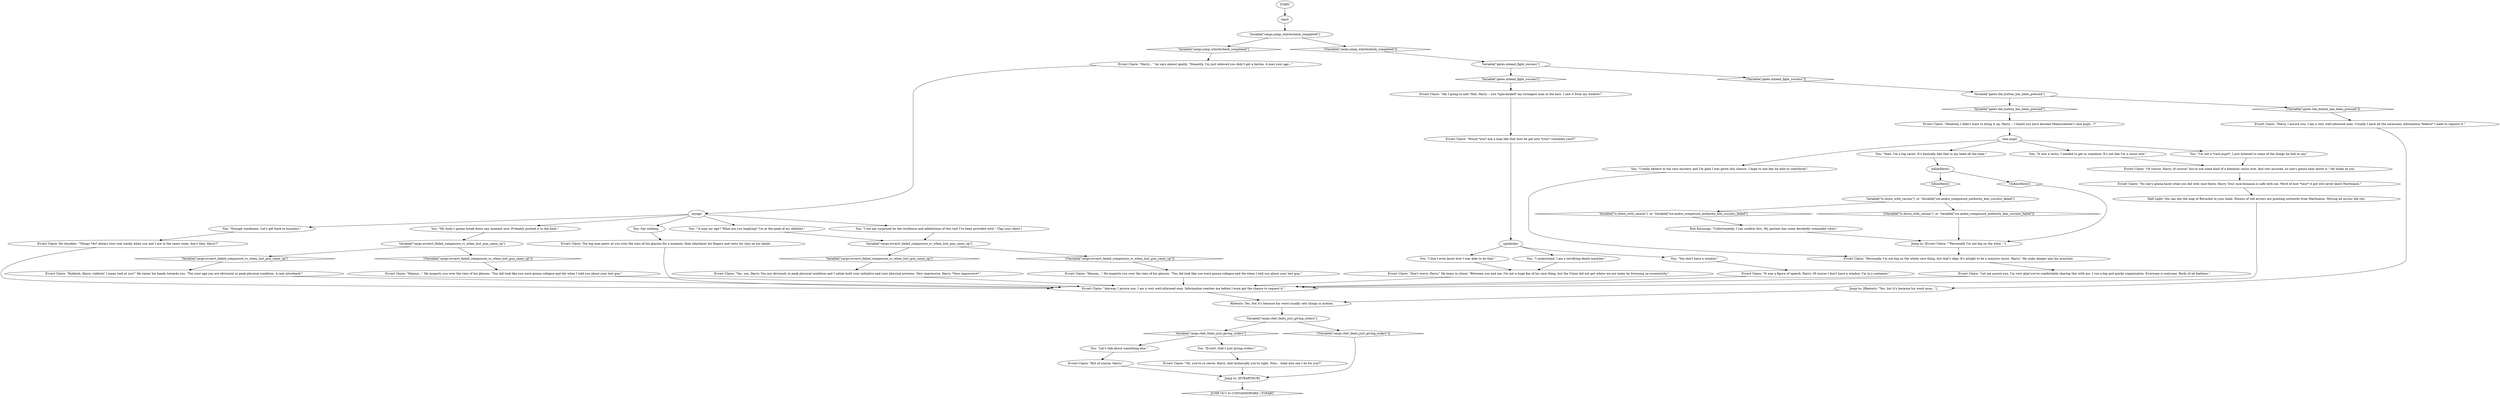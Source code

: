 # CONTAINERYARD / EVRART HOW I GOT HERE
# "Aren't you going to ask me how I got in here?"
# ==================================================
digraph G {
	  0 [label="START"];
	  1 [label="input"];
	  3 [label="You: \"Enough wackiness. Let's get back to business.\""];
	  4 [label="You: \"I really believe in the race mystery and I'm glad I was given this chance. I hope to one day be able to contribute.\""];
	  5 [label="Evrart Claire: \"Hmmm...\" He inspects you over the rims of his glasses. \"You did look like you were gonna collapse and die when I told you about your lost gun.\""];
	  6 [label="Evrart Claire: \"It was a figure of speech, Harry. Of course I don't have a window. I'm in a container.\""];
	  7 [label="You: \"My body's gonna break down any moment now. Probably pushed it to the limit.\""];
	  8 [label="race pupil"];
	  9 [label="Half Light: You can see the map of Revachol in your head. Dozens of red arrows are pointing outwards from Martinaise. Moving all across the city."];
	  10 [label="spinkicker"];
	  11 [label="Evrart Claire: \"But of course, Harry.\""];
	  12 [label="Evrart Claire: \"Don't worry, Harry.\" He leans in closer. \"Between you and me, I'm not a huge fan of his race thing, but the Union did not get where we are today by frowning on eccentricity.\""];
	  13 [label="Evrart Claire: \"Personally I'm not big on the whole race thing, but that's okay. It's alright to be a massive racist, Harry.\" He sinks deeper into his armchair."];
	  14 [label="Jump to: [Evrart Claire: \"\"Personally I'm not big on the whol...\"]"];
	  15 [label="You: \"Let's talk about something else.\""];
	  16 [label="Variable[\"gates.the_button_has_been_pressed\"]"];
	  17 [label="Variable[\"gates.the_button_has_been_pressed\"]", shape=diamond];
	  18 [label="!(Variable[\"gates.the_button_has_been_pressed\"])", shape=diamond];
	  19 [label="Evrart Claire: \"Yes, yes, Harry. You are obviously in peak physical condition and I salute both your initiative and your physical prowess. Very impressive, Harry. *Very impressive*.\""];
	  20 [label="Evrart Claire: \"Am I going to ask? Hell, Harry -- you *spin-kicked* my strongest man in the face. I saw it from my window!\""];
	  21 [label="You: \"I don't even know how I was able to do that.\""];
	  22 [label="Evrart Claire: \"Harry, I assure you, I am a very well-informed man. Usually I have all the necessary information *before* I need to request it.\""];
	  23 [label="You: \"Yeah, I'm a big racist. It's basically like that in my head all the time.\""];
	  24 [label="Evrart Claire: \"Let me assure you, I'm very glad you're comfortable sharing this with me. I run a big and quirky organisation. Everyone is welcome. Birds of all feathers.\""];
	  25 [label="Evrart Claire: \"No one's gonna know what you did with race there, Harry. Your race-bonanza is safe with me. Word of how *racy* it got will never leave Martinaise.\""];
	  26 [label="Variable[\"tc.down_with_racism\"]  or  Variable[\"ice.andre_composure_authority_kim_success_failed\"]"];
	  27 [label="Variable[\"tc.down_with_racism\"]  or  Variable[\"ice.andre_composure_authority_kim_success_failed\"]", shape=diamond];
	  28 [label="!(Variable[\"tc.down_with_racism\"]  or  Variable[\"ice.andre_composure_authority_kim_success_failed\"])", shape=diamond];
	  29 [label="Evrart Claire: \"Would *you* ask a man like that how he got into *your* container yard?\""];
	  30 [label="myage"];
	  31 [label="Evrart Claire: \"Anyway, I assure you, I am a very well-informed man. Information reaches me before I even get the chance to request it.\""];
	  32 [label="You: \"I understand. I am a terrifying death machine.\""];
	  33 [label="Jump to: [Rhetoric: \"Yes, but it's because his word usua...\"]"];
	  34 [label="Evrart Claire: \"Oh, you're so clever, Harry. And technically you're right. Now... what else can I do for you?\""];
	  35 [label="Kim Kitsuragi: \"Unfortunately, I can confirm this. My partner has some decidedly outmoded views.\""];
	  36 [label="Evrart Claire: \"Hmmm...\" He inspects you over the rims of his glasses. \"You did look like you were gonna collapse and die when I told you about your lost gun.\""];
	  37 [label="Rhetoric: Yes, but it's because his word usually sets things in motion."];
	  38 [label="You: \"It was a tactic, I needed to get in somehow. It's not like I'm a racist now.\""];
	  39 [label="Variable[\"gates.mhead_fight_success\"]"];
	  40 [label="Variable[\"gates.mhead_fight_success\"]", shape=diamond];
	  41 [label="!(Variable[\"gates.mhead_fight_success\"])", shape=diamond];
	  42 [label="You: Say nothing."];
	  43 [label="Variable[\"cargo.evrarrt_failed_composure_rc_when_lost_gun_came_up\"]"];
	  44 [label="Variable[\"cargo.evrarrt_failed_composure_rc_when_lost_gun_came_up\"]", shape=diamond];
	  45 [label="!(Variable[\"cargo.evrarrt_failed_composure_rc_when_lost_gun_came_up\"])", shape=diamond];
	  46 [label="Evrart Claire: \"Harry... \" he says almost gently. \"Honestly, I'm just relieved you didn't get a hernia. A man your age...\""];
	  47 [label="Variable[\"cargo.evrarrt_failed_composure_rc_when_lost_gun_came_up\"]"];
	  48 [label="Variable[\"cargo.evrarrt_failed_composure_rc_when_lost_gun_came_up\"]", shape=diamond];
	  49 [label="!(Variable[\"cargo.evrarrt_failed_composure_rc_when_lost_gun_came_up\"])", shape=diamond];
	  50 [label="Evrart Claire: The big man peers at you over the rims of his glasses for a moment, then interlaces his fingers and rests his chin on his hands."];
	  51 [label="You: \"I'm not a *race pupil*, I just listened to some of the things he had to say.\""];
	  52 [label="You: \"'A man my age'? What are you implying? I'm at the peak of my abilities.\""];
	  53 [label="Evrart Claire: \"Of course, Harry, of course! You're not some kind of a fantastic racist now. And rest assured, no one's gonna hear about it.\" He winks at you."];
	  54 [label="Evrart Claire: He chuckles. \"Things *do* always turn real wacky when you and I are in the same room, don't they, Harry?\""];
	  55 [label="You: \"I too am surprised by the resilience and athleticism of this tool I've been provided with.\" (Tap your chest.)"];
	  56 [label="Jump to: [EVRARTHUB]"];
	  57 [label="Evrart Claire: \"Rubbish, Harry, rubbish! I mean look at you!\" He raises his hands towards you. \"For your age you are obviously in peak physical condition. A real silverback!\""];
	  58 [label="You: \"Evrart, that's just giving orders.\""];
	  59 [label="Variable[\"cargo.jump_whictecheck_completed\"]"];
	  60 [label="Variable[\"cargo.jump_whictecheck_completed\"]", shape=diamond];
	  61 [label="!(Variable[\"cargo.jump_whictecheck_completed\"])", shape=diamond];
	  62 [label="You: \"You don't have a window.\""];
	  63 [label="Evrart Claire: \"Honestly, I didn't want to bring it up, Harry -- I heard you have become Measurehead's race pupil...?\""];
	  64 [label="IsKimHere()"];
	  65 [label="IsKimHere()", shape=diamond];
	  66 [label="!(IsKimHere())", shape=diamond];
	  67 [label="Variable[\"cargo.rhet_thats_just_giving_orders\"]"];
	  68 [label="Variable[\"cargo.rhet_thats_just_giving_orders\"]", shape=diamond];
	  69 [label="!(Variable[\"cargo.rhet_thats_just_giving_orders\"])", shape=diamond];
	  6050606 [label="JUMP OUT to CONTAINERYARD / EVRART", shape=diamond];
	  0 -> 1
	  1 -> 59
	  3 -> 54
	  4 -> 13
	  5 -> 31
	  6 -> 31
	  7 -> 47
	  8 -> 51
	  8 -> 4
	  8 -> 38
	  8 -> 23
	  9 -> 31
	  10 -> 32
	  10 -> 21
	  10 -> 62
	  11 -> 56
	  12 -> 31
	  13 -> 24
	  14 -> 13
	  15 -> 11
	  16 -> 17
	  16 -> 18
	  17 -> 63
	  18 -> 22
	  19 -> 31
	  20 -> 29
	  21 -> 12
	  22 -> 33
	  23 -> 64
	  24 -> 31
	  25 -> 9
	  26 -> 27
	  26 -> 28
	  27 -> 35
	  28 -> 14
	  29 -> 10
	  30 -> 3
	  30 -> 7
	  30 -> 42
	  30 -> 52
	  30 -> 55
	  31 -> 37
	  32 -> 12
	  33 -> 37
	  34 -> 56
	  35 -> 14
	  36 -> 31
	  37 -> 67
	  38 -> 53
	  39 -> 40
	  39 -> 41
	  40 -> 20
	  41 -> 16
	  42 -> 50
	  43 -> 44
	  43 -> 45
	  44 -> 19
	  45 -> 5
	  46 -> 30
	  47 -> 48
	  47 -> 49
	  48 -> 57
	  49 -> 36
	  50 -> 31
	  51 -> 53
	  52 -> 43
	  53 -> 25
	  54 -> 31
	  55 -> 43
	  56 -> 6050606
	  57 -> 31
	  58 -> 34
	  59 -> 60
	  59 -> 61
	  60 -> 46
	  61 -> 39
	  62 -> 6
	  63 -> 8
	  64 -> 65
	  64 -> 66
	  65 -> 26
	  66 -> 14
	  67 -> 68
	  67 -> 69
	  68 -> 58
	  68 -> 15
	  69 -> 56
}

